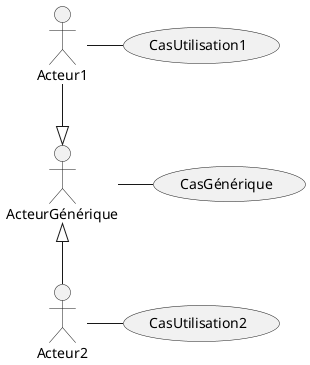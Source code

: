 @startuml
skinparam backgroundcolor transparent
actor ActeurGénérique
actor Acteur1
actor Acteur2

usecase CasGénérique
usecase CasUtilisation1
usecase CasUtilisation2


ActeurGénérique -r-- CasGénérique
Acteur1 -r-- CasUtilisation1
Acteur2 -r-- CasUtilisation2

Acteur1 --|> ActeurGénérique
Acteur2 -u-|> ActeurGénérique

@enduml